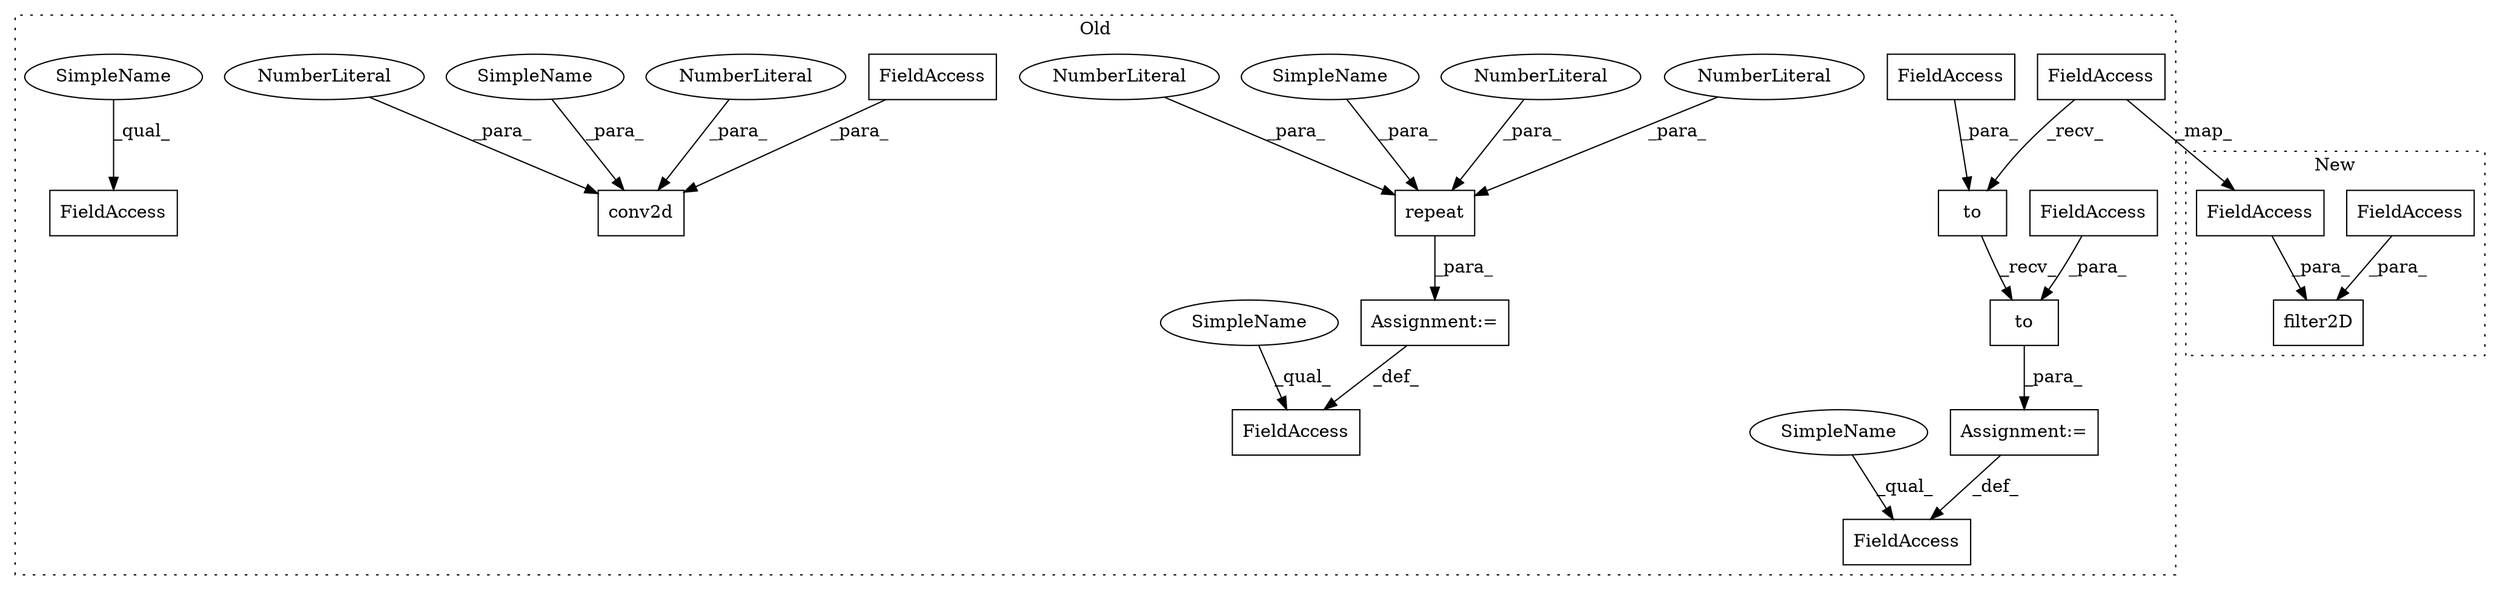 digraph G {
subgraph cluster0 {
1 [label="to" a="32" s="2126,2141" l="3,1" shape="box"];
4 [label="FieldAccess" a="22" s="2101" l="12" shape="box"];
5 [label="FieldAccess" a="22" s="2129" l="12" shape="box"];
6 [label="FieldAccess" a="22" s="2114" l="11" shape="box"];
8 [label="FieldAccess" a="22" s="2164" l="12" shape="box"];
9 [label="repeat" a="32" s="2188,2202" l="7,1" shape="box"];
10 [label="conv2d" a="32" s="2358,2382" l="7,1" shape="box"];
11 [label="NumberLiteral" a="34" s="2379" l="1" shape="ellipse"];
12 [label="NumberLiteral" a="34" s="2201" l="1" shape="ellipse"];
13 [label="NumberLiteral" a="34" s="2199" l="1" shape="ellipse"];
14 [label="NumberLiteral" a="34" s="2197" l="1" shape="ellipse"];
15 [label="FieldAccess" a="22" s="2365" l="4" shape="box"];
16 [label="to" a="32" s="2143,2157" l="3,1" shape="box"];
17 [label="FieldAccess" a="22" s="2146" l="11" shape="box"];
18 [label="Assignment:=" a="7" s="2113" l="1" shape="box"];
19 [label="Assignment:=" a="7" s="2176" l="1" shape="box"];
20 [label="NumberLiteral" a="34" s="2377" l="1" shape="ellipse"];
21 [label="FieldAccess" a="22" s="2338" l="8" shape="box"];
22 [label="SimpleName" a="42" s="2164" l="5" shape="ellipse"];
23 [label="SimpleName" a="42" s="2338" l="5" shape="ellipse"];
24 [label="SimpleName" a="42" s="2101" l="5" shape="ellipse"];
25 [label="SimpleName" a="42" s="2195" l="1" shape="ellipse"];
26 [label="SimpleName" a="42" s="2381" l="1" shape="ellipse"];
label = "Old";
style="dotted";
}
subgraph cluster1 {
2 [label="filter2D" a="32" s="2172,2214" l="9,1" shape="box"];
3 [label="FieldAccess" a="22" s="2181" l="4" shape="box"];
7 [label="FieldAccess" a="22" s="2186" l="11" shape="box"];
label = "New";
style="dotted";
}
1 -> 16 [label="_recv_"];
3 -> 2 [label="_para_"];
5 -> 1 [label="_para_"];
6 -> 7 [label="_map_"];
6 -> 1 [label="_recv_"];
7 -> 2 [label="_para_"];
9 -> 19 [label="_para_"];
11 -> 10 [label="_para_"];
12 -> 9 [label="_para_"];
13 -> 9 [label="_para_"];
14 -> 9 [label="_para_"];
15 -> 10 [label="_para_"];
16 -> 18 [label="_para_"];
17 -> 16 [label="_para_"];
18 -> 4 [label="_def_"];
19 -> 8 [label="_def_"];
20 -> 10 [label="_para_"];
22 -> 8 [label="_qual_"];
23 -> 21 [label="_qual_"];
24 -> 4 [label="_qual_"];
25 -> 9 [label="_para_"];
26 -> 10 [label="_para_"];
}